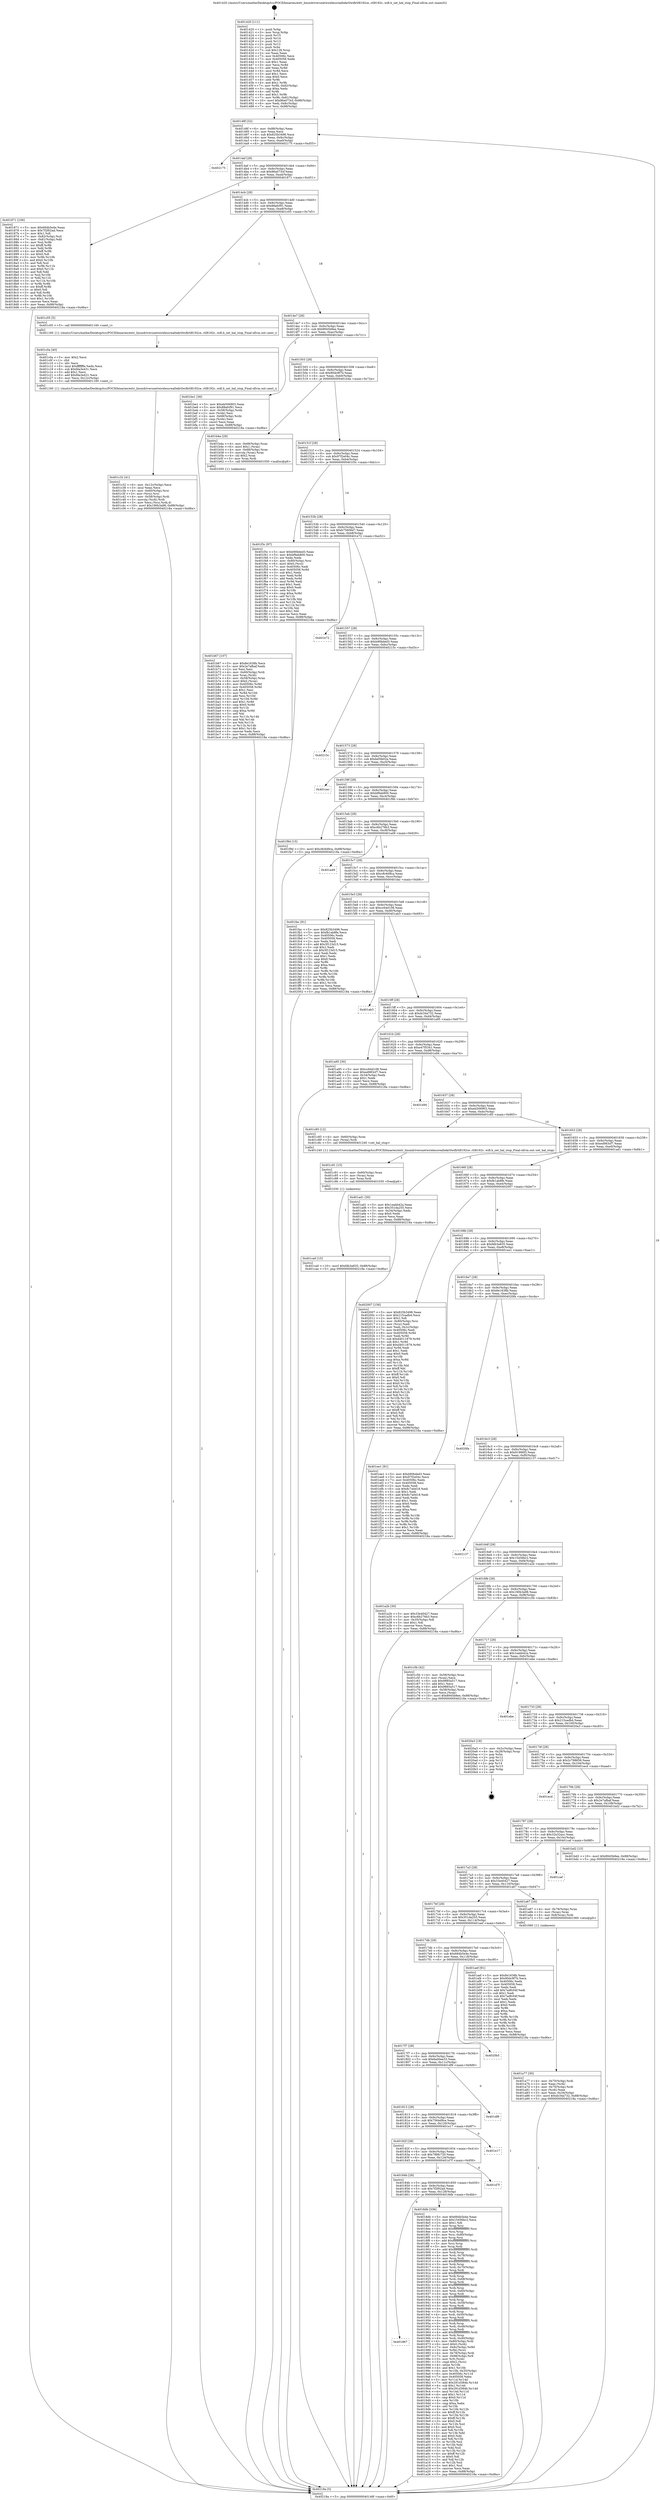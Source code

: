 digraph "0x401420" {
  label = "0x401420 (/mnt/c/Users/mathe/Desktop/tcc/POCII/binaries/extr_linuxdriversnetwirelessrealtekrtlwifirtl8192ce..rtl8192c..wifi.h_set_hal_stop_Final-ollvm.out::main(0))"
  labelloc = "t"
  node[shape=record]

  Entry [label="",width=0.3,height=0.3,shape=circle,fillcolor=black,style=filled]
  "0x40148f" [label="{
     0x40148f [32]\l
     | [instrs]\l
     &nbsp;&nbsp;0x40148f \<+6\>: mov -0x88(%rbp),%eax\l
     &nbsp;&nbsp;0x401495 \<+2\>: mov %eax,%ecx\l
     &nbsp;&nbsp;0x401497 \<+6\>: sub $0x825b3496,%ecx\l
     &nbsp;&nbsp;0x40149d \<+6\>: mov %eax,-0x9c(%rbp)\l
     &nbsp;&nbsp;0x4014a3 \<+6\>: mov %ecx,-0xa0(%rbp)\l
     &nbsp;&nbsp;0x4014a9 \<+6\>: je 0000000000402175 \<main+0xd55\>\l
  }"]
  "0x402175" [label="{
     0x402175\l
  }", style=dashed]
  "0x4014af" [label="{
     0x4014af [28]\l
     | [instrs]\l
     &nbsp;&nbsp;0x4014af \<+5\>: jmp 00000000004014b4 \<main+0x94\>\l
     &nbsp;&nbsp;0x4014b4 \<+6\>: mov -0x9c(%rbp),%eax\l
     &nbsp;&nbsp;0x4014ba \<+5\>: sub $0x86a073cf,%eax\l
     &nbsp;&nbsp;0x4014bf \<+6\>: mov %eax,-0xa4(%rbp)\l
     &nbsp;&nbsp;0x4014c5 \<+6\>: je 0000000000401871 \<main+0x451\>\l
  }"]
  Exit [label="",width=0.3,height=0.3,shape=circle,fillcolor=black,style=filled,peripheries=2]
  "0x401871" [label="{
     0x401871 [106]\l
     | [instrs]\l
     &nbsp;&nbsp;0x401871 \<+5\>: mov $0x684b5e4e,%eax\l
     &nbsp;&nbsp;0x401876 \<+5\>: mov $0x7f2f02ad,%ecx\l
     &nbsp;&nbsp;0x40187b \<+2\>: mov $0x1,%dl\l
     &nbsp;&nbsp;0x40187d \<+7\>: mov -0x82(%rbp),%sil\l
     &nbsp;&nbsp;0x401884 \<+7\>: mov -0x81(%rbp),%dil\l
     &nbsp;&nbsp;0x40188b \<+3\>: mov %sil,%r8b\l
     &nbsp;&nbsp;0x40188e \<+4\>: xor $0xff,%r8b\l
     &nbsp;&nbsp;0x401892 \<+3\>: mov %dil,%r9b\l
     &nbsp;&nbsp;0x401895 \<+4\>: xor $0xff,%r9b\l
     &nbsp;&nbsp;0x401899 \<+3\>: xor $0x0,%dl\l
     &nbsp;&nbsp;0x40189c \<+3\>: mov %r8b,%r10b\l
     &nbsp;&nbsp;0x40189f \<+4\>: and $0x0,%r10b\l
     &nbsp;&nbsp;0x4018a3 \<+3\>: and %dl,%sil\l
     &nbsp;&nbsp;0x4018a6 \<+3\>: mov %r9b,%r11b\l
     &nbsp;&nbsp;0x4018a9 \<+4\>: and $0x0,%r11b\l
     &nbsp;&nbsp;0x4018ad \<+3\>: and %dl,%dil\l
     &nbsp;&nbsp;0x4018b0 \<+3\>: or %sil,%r10b\l
     &nbsp;&nbsp;0x4018b3 \<+3\>: or %dil,%r11b\l
     &nbsp;&nbsp;0x4018b6 \<+3\>: xor %r11b,%r10b\l
     &nbsp;&nbsp;0x4018b9 \<+3\>: or %r9b,%r8b\l
     &nbsp;&nbsp;0x4018bc \<+4\>: xor $0xff,%r8b\l
     &nbsp;&nbsp;0x4018c0 \<+3\>: or $0x0,%dl\l
     &nbsp;&nbsp;0x4018c3 \<+3\>: and %dl,%r8b\l
     &nbsp;&nbsp;0x4018c6 \<+3\>: or %r8b,%r10b\l
     &nbsp;&nbsp;0x4018c9 \<+4\>: test $0x1,%r10b\l
     &nbsp;&nbsp;0x4018cd \<+3\>: cmovne %ecx,%eax\l
     &nbsp;&nbsp;0x4018d0 \<+6\>: mov %eax,-0x88(%rbp)\l
     &nbsp;&nbsp;0x4018d6 \<+5\>: jmp 000000000040218a \<main+0xd6a\>\l
  }"]
  "0x4014cb" [label="{
     0x4014cb [28]\l
     | [instrs]\l
     &nbsp;&nbsp;0x4014cb \<+5\>: jmp 00000000004014d0 \<main+0xb0\>\l
     &nbsp;&nbsp;0x4014d0 \<+6\>: mov -0x9c(%rbp),%eax\l
     &nbsp;&nbsp;0x4014d6 \<+5\>: sub $0x88afcf91,%eax\l
     &nbsp;&nbsp;0x4014db \<+6\>: mov %eax,-0xa8(%rbp)\l
     &nbsp;&nbsp;0x4014e1 \<+6\>: je 0000000000401c05 \<main+0x7e5\>\l
  }"]
  "0x40218a" [label="{
     0x40218a [5]\l
     | [instrs]\l
     &nbsp;&nbsp;0x40218a \<+5\>: jmp 000000000040148f \<main+0x6f\>\l
  }"]
  "0x401420" [label="{
     0x401420 [111]\l
     | [instrs]\l
     &nbsp;&nbsp;0x401420 \<+1\>: push %rbp\l
     &nbsp;&nbsp;0x401421 \<+3\>: mov %rsp,%rbp\l
     &nbsp;&nbsp;0x401424 \<+2\>: push %r15\l
     &nbsp;&nbsp;0x401426 \<+2\>: push %r14\l
     &nbsp;&nbsp;0x401428 \<+2\>: push %r13\l
     &nbsp;&nbsp;0x40142a \<+2\>: push %r12\l
     &nbsp;&nbsp;0x40142c \<+1\>: push %rbx\l
     &nbsp;&nbsp;0x40142d \<+7\>: sub $0x128,%rsp\l
     &nbsp;&nbsp;0x401434 \<+2\>: xor %eax,%eax\l
     &nbsp;&nbsp;0x401436 \<+7\>: mov 0x40506c,%ecx\l
     &nbsp;&nbsp;0x40143d \<+7\>: mov 0x405058,%edx\l
     &nbsp;&nbsp;0x401444 \<+3\>: sub $0x1,%eax\l
     &nbsp;&nbsp;0x401447 \<+3\>: mov %ecx,%r8d\l
     &nbsp;&nbsp;0x40144a \<+3\>: add %eax,%r8d\l
     &nbsp;&nbsp;0x40144d \<+4\>: imul %r8d,%ecx\l
     &nbsp;&nbsp;0x401451 \<+3\>: and $0x1,%ecx\l
     &nbsp;&nbsp;0x401454 \<+3\>: cmp $0x0,%ecx\l
     &nbsp;&nbsp;0x401457 \<+4\>: sete %r9b\l
     &nbsp;&nbsp;0x40145b \<+4\>: and $0x1,%r9b\l
     &nbsp;&nbsp;0x40145f \<+7\>: mov %r9b,-0x82(%rbp)\l
     &nbsp;&nbsp;0x401466 \<+3\>: cmp $0xa,%edx\l
     &nbsp;&nbsp;0x401469 \<+4\>: setl %r9b\l
     &nbsp;&nbsp;0x40146d \<+4\>: and $0x1,%r9b\l
     &nbsp;&nbsp;0x401471 \<+7\>: mov %r9b,-0x81(%rbp)\l
     &nbsp;&nbsp;0x401478 \<+10\>: movl $0x86a073cf,-0x88(%rbp)\l
     &nbsp;&nbsp;0x401482 \<+6\>: mov %edi,-0x8c(%rbp)\l
     &nbsp;&nbsp;0x401488 \<+7\>: mov %rsi,-0x98(%rbp)\l
  }"]
  "0x401ca0" [label="{
     0x401ca0 [15]\l
     | [instrs]\l
     &nbsp;&nbsp;0x401ca0 \<+10\>: movl $0xfdb3a835,-0x88(%rbp)\l
     &nbsp;&nbsp;0x401caa \<+5\>: jmp 000000000040218a \<main+0xd6a\>\l
  }"]
  "0x401c05" [label="{
     0x401c05 [5]\l
     | [instrs]\l
     &nbsp;&nbsp;0x401c05 \<+5\>: call 0000000000401160 \<next_i\>\l
     | [calls]\l
     &nbsp;&nbsp;0x401160 \{1\} (/mnt/c/Users/mathe/Desktop/tcc/POCII/binaries/extr_linuxdriversnetwirelessrealtekrtlwifirtl8192ce..rtl8192c..wifi.h_set_hal_stop_Final-ollvm.out::next_i)\l
  }"]
  "0x4014e7" [label="{
     0x4014e7 [28]\l
     | [instrs]\l
     &nbsp;&nbsp;0x4014e7 \<+5\>: jmp 00000000004014ec \<main+0xcc\>\l
     &nbsp;&nbsp;0x4014ec \<+6\>: mov -0x9c(%rbp),%eax\l
     &nbsp;&nbsp;0x4014f2 \<+5\>: sub $0x8945b8ee,%eax\l
     &nbsp;&nbsp;0x4014f7 \<+6\>: mov %eax,-0xac(%rbp)\l
     &nbsp;&nbsp;0x4014fd \<+6\>: je 0000000000401be1 \<main+0x7c1\>\l
  }"]
  "0x401c91" [label="{
     0x401c91 [15]\l
     | [instrs]\l
     &nbsp;&nbsp;0x401c91 \<+4\>: mov -0x60(%rbp),%rax\l
     &nbsp;&nbsp;0x401c95 \<+3\>: mov (%rax),%rax\l
     &nbsp;&nbsp;0x401c98 \<+3\>: mov %rax,%rdi\l
     &nbsp;&nbsp;0x401c9b \<+5\>: call 0000000000401030 \<free@plt\>\l
     | [calls]\l
     &nbsp;&nbsp;0x401030 \{1\} (unknown)\l
  }"]
  "0x401be1" [label="{
     0x401be1 [36]\l
     | [instrs]\l
     &nbsp;&nbsp;0x401be1 \<+5\>: mov $0xeb506903,%eax\l
     &nbsp;&nbsp;0x401be6 \<+5\>: mov $0x88afcf91,%ecx\l
     &nbsp;&nbsp;0x401beb \<+4\>: mov -0x58(%rbp),%rdx\l
     &nbsp;&nbsp;0x401bef \<+2\>: mov (%rdx),%esi\l
     &nbsp;&nbsp;0x401bf1 \<+4\>: mov -0x68(%rbp),%rdx\l
     &nbsp;&nbsp;0x401bf5 \<+2\>: cmp (%rdx),%esi\l
     &nbsp;&nbsp;0x401bf7 \<+3\>: cmovl %ecx,%eax\l
     &nbsp;&nbsp;0x401bfa \<+6\>: mov %eax,-0x88(%rbp)\l
     &nbsp;&nbsp;0x401c00 \<+5\>: jmp 000000000040218a \<main+0xd6a\>\l
  }"]
  "0x401503" [label="{
     0x401503 [28]\l
     | [instrs]\l
     &nbsp;&nbsp;0x401503 \<+5\>: jmp 0000000000401508 \<main+0xe8\>\l
     &nbsp;&nbsp;0x401508 \<+6\>: mov -0x9c(%rbp),%eax\l
     &nbsp;&nbsp;0x40150e \<+5\>: sub $0x90dc9f7b,%eax\l
     &nbsp;&nbsp;0x401513 \<+6\>: mov %eax,-0xb0(%rbp)\l
     &nbsp;&nbsp;0x401519 \<+6\>: je 0000000000401b4a \<main+0x72a\>\l
  }"]
  "0x401c32" [label="{
     0x401c32 [41]\l
     | [instrs]\l
     &nbsp;&nbsp;0x401c32 \<+6\>: mov -0x12c(%rbp),%ecx\l
     &nbsp;&nbsp;0x401c38 \<+3\>: imul %eax,%ecx\l
     &nbsp;&nbsp;0x401c3b \<+4\>: mov -0x60(%rbp),%rsi\l
     &nbsp;&nbsp;0x401c3f \<+3\>: mov (%rsi),%rsi\l
     &nbsp;&nbsp;0x401c42 \<+4\>: mov -0x58(%rbp),%rdi\l
     &nbsp;&nbsp;0x401c46 \<+3\>: movslq (%rdi),%rdi\l
     &nbsp;&nbsp;0x401c49 \<+3\>: mov %ecx,(%rsi,%rdi,4)\l
     &nbsp;&nbsp;0x401c4c \<+10\>: movl $0x190b3a98,-0x88(%rbp)\l
     &nbsp;&nbsp;0x401c56 \<+5\>: jmp 000000000040218a \<main+0xd6a\>\l
  }"]
  "0x401b4a" [label="{
     0x401b4a [29]\l
     | [instrs]\l
     &nbsp;&nbsp;0x401b4a \<+4\>: mov -0x68(%rbp),%rax\l
     &nbsp;&nbsp;0x401b4e \<+6\>: movl $0x1,(%rax)\l
     &nbsp;&nbsp;0x401b54 \<+4\>: mov -0x68(%rbp),%rax\l
     &nbsp;&nbsp;0x401b58 \<+3\>: movslq (%rax),%rax\l
     &nbsp;&nbsp;0x401b5b \<+4\>: shl $0x2,%rax\l
     &nbsp;&nbsp;0x401b5f \<+3\>: mov %rax,%rdi\l
     &nbsp;&nbsp;0x401b62 \<+5\>: call 0000000000401050 \<malloc@plt\>\l
     | [calls]\l
     &nbsp;&nbsp;0x401050 \{1\} (unknown)\l
  }"]
  "0x40151f" [label="{
     0x40151f [28]\l
     | [instrs]\l
     &nbsp;&nbsp;0x40151f \<+5\>: jmp 0000000000401524 \<main+0x104\>\l
     &nbsp;&nbsp;0x401524 \<+6\>: mov -0x9c(%rbp),%eax\l
     &nbsp;&nbsp;0x40152a \<+5\>: sub $0x97f2e04c,%eax\l
     &nbsp;&nbsp;0x40152f \<+6\>: mov %eax,-0xb4(%rbp)\l
     &nbsp;&nbsp;0x401535 \<+6\>: je 0000000000401f3c \<main+0xb1c\>\l
  }"]
  "0x401c0a" [label="{
     0x401c0a [40]\l
     | [instrs]\l
     &nbsp;&nbsp;0x401c0a \<+5\>: mov $0x2,%ecx\l
     &nbsp;&nbsp;0x401c0f \<+1\>: cltd\l
     &nbsp;&nbsp;0x401c10 \<+2\>: idiv %ecx\l
     &nbsp;&nbsp;0x401c12 \<+6\>: imul $0xfffffffe,%edx,%ecx\l
     &nbsp;&nbsp;0x401c18 \<+6\>: sub $0xfda3e431,%ecx\l
     &nbsp;&nbsp;0x401c1e \<+3\>: add $0x1,%ecx\l
     &nbsp;&nbsp;0x401c21 \<+6\>: add $0xfda3e431,%ecx\l
     &nbsp;&nbsp;0x401c27 \<+6\>: mov %ecx,-0x12c(%rbp)\l
     &nbsp;&nbsp;0x401c2d \<+5\>: call 0000000000401160 \<next_i\>\l
     | [calls]\l
     &nbsp;&nbsp;0x401160 \{1\} (/mnt/c/Users/mathe/Desktop/tcc/POCII/binaries/extr_linuxdriversnetwirelessrealtekrtlwifirtl8192ce..rtl8192c..wifi.h_set_hal_stop_Final-ollvm.out::next_i)\l
  }"]
  "0x401f3c" [label="{
     0x401f3c [97]\l
     | [instrs]\l
     &nbsp;&nbsp;0x401f3c \<+5\>: mov $0xb90bded3,%eax\l
     &nbsp;&nbsp;0x401f41 \<+5\>: mov $0xbf9ab800,%ecx\l
     &nbsp;&nbsp;0x401f46 \<+2\>: xor %edx,%edx\l
     &nbsp;&nbsp;0x401f48 \<+4\>: mov -0x80(%rbp),%rsi\l
     &nbsp;&nbsp;0x401f4c \<+6\>: movl $0x0,(%rsi)\l
     &nbsp;&nbsp;0x401f52 \<+7\>: mov 0x40506c,%edi\l
     &nbsp;&nbsp;0x401f59 \<+8\>: mov 0x405058,%r8d\l
     &nbsp;&nbsp;0x401f61 \<+3\>: sub $0x1,%edx\l
     &nbsp;&nbsp;0x401f64 \<+3\>: mov %edi,%r9d\l
     &nbsp;&nbsp;0x401f67 \<+3\>: add %edx,%r9d\l
     &nbsp;&nbsp;0x401f6a \<+4\>: imul %r9d,%edi\l
     &nbsp;&nbsp;0x401f6e \<+3\>: and $0x1,%edi\l
     &nbsp;&nbsp;0x401f71 \<+3\>: cmp $0x0,%edi\l
     &nbsp;&nbsp;0x401f74 \<+4\>: sete %r10b\l
     &nbsp;&nbsp;0x401f78 \<+4\>: cmp $0xa,%r8d\l
     &nbsp;&nbsp;0x401f7c \<+4\>: setl %r11b\l
     &nbsp;&nbsp;0x401f80 \<+3\>: mov %r10b,%bl\l
     &nbsp;&nbsp;0x401f83 \<+3\>: and %r11b,%bl\l
     &nbsp;&nbsp;0x401f86 \<+3\>: xor %r11b,%r10b\l
     &nbsp;&nbsp;0x401f89 \<+3\>: or %r10b,%bl\l
     &nbsp;&nbsp;0x401f8c \<+3\>: test $0x1,%bl\l
     &nbsp;&nbsp;0x401f8f \<+3\>: cmovne %ecx,%eax\l
     &nbsp;&nbsp;0x401f92 \<+6\>: mov %eax,-0x88(%rbp)\l
     &nbsp;&nbsp;0x401f98 \<+5\>: jmp 000000000040218a \<main+0xd6a\>\l
  }"]
  "0x40153b" [label="{
     0x40153b [28]\l
     | [instrs]\l
     &nbsp;&nbsp;0x40153b \<+5\>: jmp 0000000000401540 \<main+0x120\>\l
     &nbsp;&nbsp;0x401540 \<+6\>: mov -0x9c(%rbp),%eax\l
     &nbsp;&nbsp;0x401546 \<+5\>: sub $0xb75606d7,%eax\l
     &nbsp;&nbsp;0x40154b \<+6\>: mov %eax,-0xb8(%rbp)\l
     &nbsp;&nbsp;0x401551 \<+6\>: je 0000000000401e72 \<main+0xa52\>\l
  }"]
  "0x401b67" [label="{
     0x401b67 [107]\l
     | [instrs]\l
     &nbsp;&nbsp;0x401b67 \<+5\>: mov $0x8e1638b,%ecx\l
     &nbsp;&nbsp;0x401b6c \<+5\>: mov $0x2e7afbaf,%edx\l
     &nbsp;&nbsp;0x401b71 \<+2\>: xor %esi,%esi\l
     &nbsp;&nbsp;0x401b73 \<+4\>: mov -0x60(%rbp),%rdi\l
     &nbsp;&nbsp;0x401b77 \<+3\>: mov %rax,(%rdi)\l
     &nbsp;&nbsp;0x401b7a \<+4\>: mov -0x58(%rbp),%rax\l
     &nbsp;&nbsp;0x401b7e \<+6\>: movl $0x0,(%rax)\l
     &nbsp;&nbsp;0x401b84 \<+8\>: mov 0x40506c,%r8d\l
     &nbsp;&nbsp;0x401b8c \<+8\>: mov 0x405058,%r9d\l
     &nbsp;&nbsp;0x401b94 \<+3\>: sub $0x1,%esi\l
     &nbsp;&nbsp;0x401b97 \<+3\>: mov %r8d,%r10d\l
     &nbsp;&nbsp;0x401b9a \<+3\>: add %esi,%r10d\l
     &nbsp;&nbsp;0x401b9d \<+4\>: imul %r10d,%r8d\l
     &nbsp;&nbsp;0x401ba1 \<+4\>: and $0x1,%r8d\l
     &nbsp;&nbsp;0x401ba5 \<+4\>: cmp $0x0,%r8d\l
     &nbsp;&nbsp;0x401ba9 \<+4\>: sete %r11b\l
     &nbsp;&nbsp;0x401bad \<+4\>: cmp $0xa,%r9d\l
     &nbsp;&nbsp;0x401bb1 \<+3\>: setl %bl\l
     &nbsp;&nbsp;0x401bb4 \<+3\>: mov %r11b,%r14b\l
     &nbsp;&nbsp;0x401bb7 \<+3\>: and %bl,%r14b\l
     &nbsp;&nbsp;0x401bba \<+3\>: xor %bl,%r11b\l
     &nbsp;&nbsp;0x401bbd \<+3\>: or %r11b,%r14b\l
     &nbsp;&nbsp;0x401bc0 \<+4\>: test $0x1,%r14b\l
     &nbsp;&nbsp;0x401bc4 \<+3\>: cmovne %edx,%ecx\l
     &nbsp;&nbsp;0x401bc7 \<+6\>: mov %ecx,-0x88(%rbp)\l
     &nbsp;&nbsp;0x401bcd \<+5\>: jmp 000000000040218a \<main+0xd6a\>\l
  }"]
  "0x401e72" [label="{
     0x401e72\l
  }", style=dashed]
  "0x401557" [label="{
     0x401557 [28]\l
     | [instrs]\l
     &nbsp;&nbsp;0x401557 \<+5\>: jmp 000000000040155c \<main+0x13c\>\l
     &nbsp;&nbsp;0x40155c \<+6\>: mov -0x9c(%rbp),%eax\l
     &nbsp;&nbsp;0x401562 \<+5\>: sub $0xb90bded3,%eax\l
     &nbsp;&nbsp;0x401567 \<+6\>: mov %eax,-0xbc(%rbp)\l
     &nbsp;&nbsp;0x40156d \<+6\>: je 000000000040215c \<main+0xd3c\>\l
  }"]
  "0x401a77" [label="{
     0x401a77 [30]\l
     | [instrs]\l
     &nbsp;&nbsp;0x401a77 \<+4\>: mov -0x70(%rbp),%rdi\l
     &nbsp;&nbsp;0x401a7b \<+2\>: mov %eax,(%rdi)\l
     &nbsp;&nbsp;0x401a7d \<+4\>: mov -0x70(%rbp),%rdi\l
     &nbsp;&nbsp;0x401a81 \<+2\>: mov (%rdi),%eax\l
     &nbsp;&nbsp;0x401a83 \<+3\>: mov %eax,-0x34(%rbp)\l
     &nbsp;&nbsp;0x401a86 \<+10\>: movl $0xdc34a732,-0x88(%rbp)\l
     &nbsp;&nbsp;0x401a90 \<+5\>: jmp 000000000040218a \<main+0xd6a\>\l
  }"]
  "0x40215c" [label="{
     0x40215c\l
  }", style=dashed]
  "0x401573" [label="{
     0x401573 [28]\l
     | [instrs]\l
     &nbsp;&nbsp;0x401573 \<+5\>: jmp 0000000000401578 \<main+0x158\>\l
     &nbsp;&nbsp;0x401578 \<+6\>: mov -0x9c(%rbp),%eax\l
     &nbsp;&nbsp;0x40157e \<+5\>: sub $0xbd5fe02a,%eax\l
     &nbsp;&nbsp;0x401583 \<+6\>: mov %eax,-0xc0(%rbp)\l
     &nbsp;&nbsp;0x401589 \<+6\>: je 0000000000401cec \<main+0x8cc\>\l
  }"]
  "0x401867" [label="{
     0x401867\l
  }", style=dashed]
  "0x401cec" [label="{
     0x401cec\l
  }", style=dashed]
  "0x40158f" [label="{
     0x40158f [28]\l
     | [instrs]\l
     &nbsp;&nbsp;0x40158f \<+5\>: jmp 0000000000401594 \<main+0x174\>\l
     &nbsp;&nbsp;0x401594 \<+6\>: mov -0x9c(%rbp),%eax\l
     &nbsp;&nbsp;0x40159a \<+5\>: sub $0xbf9ab800,%eax\l
     &nbsp;&nbsp;0x40159f \<+6\>: mov %eax,-0xc4(%rbp)\l
     &nbsp;&nbsp;0x4015a5 \<+6\>: je 0000000000401f9d \<main+0xb7d\>\l
  }"]
  "0x4018db" [label="{
     0x4018db [336]\l
     | [instrs]\l
     &nbsp;&nbsp;0x4018db \<+5\>: mov $0x684b5e4e,%eax\l
     &nbsp;&nbsp;0x4018e0 \<+5\>: mov $0x15456bc2,%ecx\l
     &nbsp;&nbsp;0x4018e5 \<+2\>: mov $0x1,%dl\l
     &nbsp;&nbsp;0x4018e7 \<+3\>: mov %rsp,%rsi\l
     &nbsp;&nbsp;0x4018ea \<+4\>: add $0xfffffffffffffff0,%rsi\l
     &nbsp;&nbsp;0x4018ee \<+3\>: mov %rsi,%rsp\l
     &nbsp;&nbsp;0x4018f1 \<+4\>: mov %rsi,-0x80(%rbp)\l
     &nbsp;&nbsp;0x4018f5 \<+3\>: mov %rsp,%rsi\l
     &nbsp;&nbsp;0x4018f8 \<+4\>: add $0xfffffffffffffff0,%rsi\l
     &nbsp;&nbsp;0x4018fc \<+3\>: mov %rsi,%rsp\l
     &nbsp;&nbsp;0x4018ff \<+3\>: mov %rsp,%rdi\l
     &nbsp;&nbsp;0x401902 \<+4\>: add $0xfffffffffffffff0,%rdi\l
     &nbsp;&nbsp;0x401906 \<+3\>: mov %rdi,%rsp\l
     &nbsp;&nbsp;0x401909 \<+4\>: mov %rdi,-0x78(%rbp)\l
     &nbsp;&nbsp;0x40190d \<+3\>: mov %rsp,%rdi\l
     &nbsp;&nbsp;0x401910 \<+4\>: add $0xfffffffffffffff0,%rdi\l
     &nbsp;&nbsp;0x401914 \<+3\>: mov %rdi,%rsp\l
     &nbsp;&nbsp;0x401917 \<+4\>: mov %rdi,-0x70(%rbp)\l
     &nbsp;&nbsp;0x40191b \<+3\>: mov %rsp,%rdi\l
     &nbsp;&nbsp;0x40191e \<+4\>: add $0xfffffffffffffff0,%rdi\l
     &nbsp;&nbsp;0x401922 \<+3\>: mov %rdi,%rsp\l
     &nbsp;&nbsp;0x401925 \<+4\>: mov %rdi,-0x68(%rbp)\l
     &nbsp;&nbsp;0x401929 \<+3\>: mov %rsp,%rdi\l
     &nbsp;&nbsp;0x40192c \<+4\>: add $0xfffffffffffffff0,%rdi\l
     &nbsp;&nbsp;0x401930 \<+3\>: mov %rdi,%rsp\l
     &nbsp;&nbsp;0x401933 \<+4\>: mov %rdi,-0x60(%rbp)\l
     &nbsp;&nbsp;0x401937 \<+3\>: mov %rsp,%rdi\l
     &nbsp;&nbsp;0x40193a \<+4\>: add $0xfffffffffffffff0,%rdi\l
     &nbsp;&nbsp;0x40193e \<+3\>: mov %rdi,%rsp\l
     &nbsp;&nbsp;0x401941 \<+4\>: mov %rdi,-0x58(%rbp)\l
     &nbsp;&nbsp;0x401945 \<+3\>: mov %rsp,%rdi\l
     &nbsp;&nbsp;0x401948 \<+4\>: add $0xfffffffffffffff0,%rdi\l
     &nbsp;&nbsp;0x40194c \<+3\>: mov %rdi,%rsp\l
     &nbsp;&nbsp;0x40194f \<+4\>: mov %rdi,-0x50(%rbp)\l
     &nbsp;&nbsp;0x401953 \<+3\>: mov %rsp,%rdi\l
     &nbsp;&nbsp;0x401956 \<+4\>: add $0xfffffffffffffff0,%rdi\l
     &nbsp;&nbsp;0x40195a \<+3\>: mov %rdi,%rsp\l
     &nbsp;&nbsp;0x40195d \<+4\>: mov %rdi,-0x48(%rbp)\l
     &nbsp;&nbsp;0x401961 \<+3\>: mov %rsp,%rdi\l
     &nbsp;&nbsp;0x401964 \<+4\>: add $0xfffffffffffffff0,%rdi\l
     &nbsp;&nbsp;0x401968 \<+3\>: mov %rdi,%rsp\l
     &nbsp;&nbsp;0x40196b \<+4\>: mov %rdi,-0x40(%rbp)\l
     &nbsp;&nbsp;0x40196f \<+4\>: mov -0x80(%rbp),%rdi\l
     &nbsp;&nbsp;0x401973 \<+6\>: movl $0x0,(%rdi)\l
     &nbsp;&nbsp;0x401979 \<+7\>: mov -0x8c(%rbp),%r8d\l
     &nbsp;&nbsp;0x401980 \<+3\>: mov %r8d,(%rsi)\l
     &nbsp;&nbsp;0x401983 \<+4\>: mov -0x78(%rbp),%rdi\l
     &nbsp;&nbsp;0x401987 \<+7\>: mov -0x98(%rbp),%r9\l
     &nbsp;&nbsp;0x40198e \<+3\>: mov %r9,(%rdi)\l
     &nbsp;&nbsp;0x401991 \<+3\>: cmpl $0x2,(%rsi)\l
     &nbsp;&nbsp;0x401994 \<+4\>: setne %r10b\l
     &nbsp;&nbsp;0x401998 \<+4\>: and $0x1,%r10b\l
     &nbsp;&nbsp;0x40199c \<+4\>: mov %r10b,-0x35(%rbp)\l
     &nbsp;&nbsp;0x4019a0 \<+8\>: mov 0x40506c,%r11d\l
     &nbsp;&nbsp;0x4019a8 \<+7\>: mov 0x405058,%ebx\l
     &nbsp;&nbsp;0x4019af \<+3\>: mov %r11d,%r14d\l
     &nbsp;&nbsp;0x4019b2 \<+7\>: add $0x291d384b,%r14d\l
     &nbsp;&nbsp;0x4019b9 \<+4\>: sub $0x1,%r14d\l
     &nbsp;&nbsp;0x4019bd \<+7\>: sub $0x291d384b,%r14d\l
     &nbsp;&nbsp;0x4019c4 \<+4\>: imul %r14d,%r11d\l
     &nbsp;&nbsp;0x4019c8 \<+4\>: and $0x1,%r11d\l
     &nbsp;&nbsp;0x4019cc \<+4\>: cmp $0x0,%r11d\l
     &nbsp;&nbsp;0x4019d0 \<+4\>: sete %r10b\l
     &nbsp;&nbsp;0x4019d4 \<+3\>: cmp $0xa,%ebx\l
     &nbsp;&nbsp;0x4019d7 \<+4\>: setl %r15b\l
     &nbsp;&nbsp;0x4019db \<+3\>: mov %r10b,%r12b\l
     &nbsp;&nbsp;0x4019de \<+4\>: xor $0xff,%r12b\l
     &nbsp;&nbsp;0x4019e2 \<+3\>: mov %r15b,%r13b\l
     &nbsp;&nbsp;0x4019e5 \<+4\>: xor $0xff,%r13b\l
     &nbsp;&nbsp;0x4019e9 \<+3\>: xor $0x0,%dl\l
     &nbsp;&nbsp;0x4019ec \<+3\>: mov %r12b,%sil\l
     &nbsp;&nbsp;0x4019ef \<+4\>: and $0x0,%sil\l
     &nbsp;&nbsp;0x4019f3 \<+3\>: and %dl,%r10b\l
     &nbsp;&nbsp;0x4019f6 \<+3\>: mov %r13b,%dil\l
     &nbsp;&nbsp;0x4019f9 \<+4\>: and $0x0,%dil\l
     &nbsp;&nbsp;0x4019fd \<+3\>: and %dl,%r15b\l
     &nbsp;&nbsp;0x401a00 \<+3\>: or %r10b,%sil\l
     &nbsp;&nbsp;0x401a03 \<+3\>: or %r15b,%dil\l
     &nbsp;&nbsp;0x401a06 \<+3\>: xor %dil,%sil\l
     &nbsp;&nbsp;0x401a09 \<+3\>: or %r13b,%r12b\l
     &nbsp;&nbsp;0x401a0c \<+4\>: xor $0xff,%r12b\l
     &nbsp;&nbsp;0x401a10 \<+3\>: or $0x0,%dl\l
     &nbsp;&nbsp;0x401a13 \<+3\>: and %dl,%r12b\l
     &nbsp;&nbsp;0x401a16 \<+3\>: or %r12b,%sil\l
     &nbsp;&nbsp;0x401a19 \<+4\>: test $0x1,%sil\l
     &nbsp;&nbsp;0x401a1d \<+3\>: cmovne %ecx,%eax\l
     &nbsp;&nbsp;0x401a20 \<+6\>: mov %eax,-0x88(%rbp)\l
     &nbsp;&nbsp;0x401a26 \<+5\>: jmp 000000000040218a \<main+0xd6a\>\l
  }"]
  "0x401f9d" [label="{
     0x401f9d [15]\l
     | [instrs]\l
     &nbsp;&nbsp;0x401f9d \<+10\>: movl $0xc8c6d9ca,-0x88(%rbp)\l
     &nbsp;&nbsp;0x401fa7 \<+5\>: jmp 000000000040218a \<main+0xd6a\>\l
  }"]
  "0x4015ab" [label="{
     0x4015ab [28]\l
     | [instrs]\l
     &nbsp;&nbsp;0x4015ab \<+5\>: jmp 00000000004015b0 \<main+0x190\>\l
     &nbsp;&nbsp;0x4015b0 \<+6\>: mov -0x9c(%rbp),%eax\l
     &nbsp;&nbsp;0x4015b6 \<+5\>: sub $0xc6b276b3,%eax\l
     &nbsp;&nbsp;0x4015bb \<+6\>: mov %eax,-0xc8(%rbp)\l
     &nbsp;&nbsp;0x4015c1 \<+6\>: je 0000000000401a49 \<main+0x629\>\l
  }"]
  "0x40184b" [label="{
     0x40184b [28]\l
     | [instrs]\l
     &nbsp;&nbsp;0x40184b \<+5\>: jmp 0000000000401850 \<main+0x430\>\l
     &nbsp;&nbsp;0x401850 \<+6\>: mov -0x9c(%rbp),%eax\l
     &nbsp;&nbsp;0x401856 \<+5\>: sub $0x7f2f02ad,%eax\l
     &nbsp;&nbsp;0x40185b \<+6\>: mov %eax,-0x128(%rbp)\l
     &nbsp;&nbsp;0x401861 \<+6\>: je 00000000004018db \<main+0x4bb\>\l
  }"]
  "0x401a49" [label="{
     0x401a49\l
  }", style=dashed]
  "0x4015c7" [label="{
     0x4015c7 [28]\l
     | [instrs]\l
     &nbsp;&nbsp;0x4015c7 \<+5\>: jmp 00000000004015cc \<main+0x1ac\>\l
     &nbsp;&nbsp;0x4015cc \<+6\>: mov -0x9c(%rbp),%eax\l
     &nbsp;&nbsp;0x4015d2 \<+5\>: sub $0xc8c6d9ca,%eax\l
     &nbsp;&nbsp;0x4015d7 \<+6\>: mov %eax,-0xcc(%rbp)\l
     &nbsp;&nbsp;0x4015dd \<+6\>: je 0000000000401fac \<main+0xb8c\>\l
  }"]
  "0x401d7f" [label="{
     0x401d7f\l
  }", style=dashed]
  "0x401fac" [label="{
     0x401fac [91]\l
     | [instrs]\l
     &nbsp;&nbsp;0x401fac \<+5\>: mov $0x825b3496,%eax\l
     &nbsp;&nbsp;0x401fb1 \<+5\>: mov $0xfb1ab8fe,%ecx\l
     &nbsp;&nbsp;0x401fb6 \<+7\>: mov 0x40506c,%edx\l
     &nbsp;&nbsp;0x401fbd \<+7\>: mov 0x405058,%esi\l
     &nbsp;&nbsp;0x401fc4 \<+2\>: mov %edx,%edi\l
     &nbsp;&nbsp;0x401fc6 \<+6\>: add $0x3f123d15,%edi\l
     &nbsp;&nbsp;0x401fcc \<+3\>: sub $0x1,%edi\l
     &nbsp;&nbsp;0x401fcf \<+6\>: sub $0x3f123d15,%edi\l
     &nbsp;&nbsp;0x401fd5 \<+3\>: imul %edi,%edx\l
     &nbsp;&nbsp;0x401fd8 \<+3\>: and $0x1,%edx\l
     &nbsp;&nbsp;0x401fdb \<+3\>: cmp $0x0,%edx\l
     &nbsp;&nbsp;0x401fde \<+4\>: sete %r8b\l
     &nbsp;&nbsp;0x401fe2 \<+3\>: cmp $0xa,%esi\l
     &nbsp;&nbsp;0x401fe5 \<+4\>: setl %r9b\l
     &nbsp;&nbsp;0x401fe9 \<+3\>: mov %r8b,%r10b\l
     &nbsp;&nbsp;0x401fec \<+3\>: and %r9b,%r10b\l
     &nbsp;&nbsp;0x401fef \<+3\>: xor %r9b,%r8b\l
     &nbsp;&nbsp;0x401ff2 \<+3\>: or %r8b,%r10b\l
     &nbsp;&nbsp;0x401ff5 \<+4\>: test $0x1,%r10b\l
     &nbsp;&nbsp;0x401ff9 \<+3\>: cmovne %ecx,%eax\l
     &nbsp;&nbsp;0x401ffc \<+6\>: mov %eax,-0x88(%rbp)\l
     &nbsp;&nbsp;0x402002 \<+5\>: jmp 000000000040218a \<main+0xd6a\>\l
  }"]
  "0x4015e3" [label="{
     0x4015e3 [28]\l
     | [instrs]\l
     &nbsp;&nbsp;0x4015e3 \<+5\>: jmp 00000000004015e8 \<main+0x1c8\>\l
     &nbsp;&nbsp;0x4015e8 \<+6\>: mov -0x9c(%rbp),%eax\l
     &nbsp;&nbsp;0x4015ee \<+5\>: sub $0xcc64d108,%eax\l
     &nbsp;&nbsp;0x4015f3 \<+6\>: mov %eax,-0xd0(%rbp)\l
     &nbsp;&nbsp;0x4015f9 \<+6\>: je 0000000000401ab3 \<main+0x693\>\l
  }"]
  "0x40182f" [label="{
     0x40182f [28]\l
     | [instrs]\l
     &nbsp;&nbsp;0x40182f \<+5\>: jmp 0000000000401834 \<main+0x414\>\l
     &nbsp;&nbsp;0x401834 \<+6\>: mov -0x9c(%rbp),%eax\l
     &nbsp;&nbsp;0x40183a \<+5\>: sub $0x788fc720,%eax\l
     &nbsp;&nbsp;0x40183f \<+6\>: mov %eax,-0x124(%rbp)\l
     &nbsp;&nbsp;0x401845 \<+6\>: je 0000000000401d7f \<main+0x95f\>\l
  }"]
  "0x401ab3" [label="{
     0x401ab3\l
  }", style=dashed]
  "0x4015ff" [label="{
     0x4015ff [28]\l
     | [instrs]\l
     &nbsp;&nbsp;0x4015ff \<+5\>: jmp 0000000000401604 \<main+0x1e4\>\l
     &nbsp;&nbsp;0x401604 \<+6\>: mov -0x9c(%rbp),%eax\l
     &nbsp;&nbsp;0x40160a \<+5\>: sub $0xdc34a732,%eax\l
     &nbsp;&nbsp;0x40160f \<+6\>: mov %eax,-0xd4(%rbp)\l
     &nbsp;&nbsp;0x401615 \<+6\>: je 0000000000401a95 \<main+0x675\>\l
  }"]
  "0x401e17" [label="{
     0x401e17\l
  }", style=dashed]
  "0x401a95" [label="{
     0x401a95 [30]\l
     | [instrs]\l
     &nbsp;&nbsp;0x401a95 \<+5\>: mov $0xcc64d108,%eax\l
     &nbsp;&nbsp;0x401a9a \<+5\>: mov $0xed983cf7,%ecx\l
     &nbsp;&nbsp;0x401a9f \<+3\>: mov -0x34(%rbp),%edx\l
     &nbsp;&nbsp;0x401aa2 \<+3\>: cmp $0x1,%edx\l
     &nbsp;&nbsp;0x401aa5 \<+3\>: cmovl %ecx,%eax\l
     &nbsp;&nbsp;0x401aa8 \<+6\>: mov %eax,-0x88(%rbp)\l
     &nbsp;&nbsp;0x401aae \<+5\>: jmp 000000000040218a \<main+0xd6a\>\l
  }"]
  "0x40161b" [label="{
     0x40161b [28]\l
     | [instrs]\l
     &nbsp;&nbsp;0x40161b \<+5\>: jmp 0000000000401620 \<main+0x200\>\l
     &nbsp;&nbsp;0x401620 \<+6\>: mov -0x9c(%rbp),%eax\l
     &nbsp;&nbsp;0x401626 \<+5\>: sub $0xe47f5341,%eax\l
     &nbsp;&nbsp;0x40162b \<+6\>: mov %eax,-0xd8(%rbp)\l
     &nbsp;&nbsp;0x401631 \<+6\>: je 0000000000401e94 \<main+0xa74\>\l
  }"]
  "0x401813" [label="{
     0x401813 [28]\l
     | [instrs]\l
     &nbsp;&nbsp;0x401813 \<+5\>: jmp 0000000000401818 \<main+0x3f8\>\l
     &nbsp;&nbsp;0x401818 \<+6\>: mov -0x9c(%rbp),%eax\l
     &nbsp;&nbsp;0x40181e \<+5\>: sub $0x7564d9ce,%eax\l
     &nbsp;&nbsp;0x401823 \<+6\>: mov %eax,-0x120(%rbp)\l
     &nbsp;&nbsp;0x401829 \<+6\>: je 0000000000401e17 \<main+0x9f7\>\l
  }"]
  "0x401e94" [label="{
     0x401e94\l
  }", style=dashed]
  "0x401637" [label="{
     0x401637 [28]\l
     | [instrs]\l
     &nbsp;&nbsp;0x401637 \<+5\>: jmp 000000000040163c \<main+0x21c\>\l
     &nbsp;&nbsp;0x40163c \<+6\>: mov -0x9c(%rbp),%eax\l
     &nbsp;&nbsp;0x401642 \<+5\>: sub $0xeb506903,%eax\l
     &nbsp;&nbsp;0x401647 \<+6\>: mov %eax,-0xdc(%rbp)\l
     &nbsp;&nbsp;0x40164d \<+6\>: je 0000000000401c85 \<main+0x865\>\l
  }"]
  "0x401df9" [label="{
     0x401df9\l
  }", style=dashed]
  "0x401c85" [label="{
     0x401c85 [12]\l
     | [instrs]\l
     &nbsp;&nbsp;0x401c85 \<+4\>: mov -0x60(%rbp),%rax\l
     &nbsp;&nbsp;0x401c89 \<+3\>: mov (%rax),%rdi\l
     &nbsp;&nbsp;0x401c8c \<+5\>: call 0000000000401240 \<set_hal_stop\>\l
     | [calls]\l
     &nbsp;&nbsp;0x401240 \{1\} (/mnt/c/Users/mathe/Desktop/tcc/POCII/binaries/extr_linuxdriversnetwirelessrealtekrtlwifirtl8192ce..rtl8192c..wifi.h_set_hal_stop_Final-ollvm.out::set_hal_stop)\l
  }"]
  "0x401653" [label="{
     0x401653 [28]\l
     | [instrs]\l
     &nbsp;&nbsp;0x401653 \<+5\>: jmp 0000000000401658 \<main+0x238\>\l
     &nbsp;&nbsp;0x401658 \<+6\>: mov -0x9c(%rbp),%eax\l
     &nbsp;&nbsp;0x40165e \<+5\>: sub $0xed983cf7,%eax\l
     &nbsp;&nbsp;0x401663 \<+6\>: mov %eax,-0xe0(%rbp)\l
     &nbsp;&nbsp;0x401669 \<+6\>: je 0000000000401ad1 \<main+0x6b1\>\l
  }"]
  "0x4017f7" [label="{
     0x4017f7 [28]\l
     | [instrs]\l
     &nbsp;&nbsp;0x4017f7 \<+5\>: jmp 00000000004017fc \<main+0x3dc\>\l
     &nbsp;&nbsp;0x4017fc \<+6\>: mov -0x9c(%rbp),%eax\l
     &nbsp;&nbsp;0x401802 \<+5\>: sub $0x6a00ee33,%eax\l
     &nbsp;&nbsp;0x401807 \<+6\>: mov %eax,-0x11c(%rbp)\l
     &nbsp;&nbsp;0x40180d \<+6\>: je 0000000000401df9 \<main+0x9d9\>\l
  }"]
  "0x401ad1" [label="{
     0x401ad1 [30]\l
     | [instrs]\l
     &nbsp;&nbsp;0x401ad1 \<+5\>: mov $0x1eabb42a,%eax\l
     &nbsp;&nbsp;0x401ad6 \<+5\>: mov $0x351da255,%ecx\l
     &nbsp;&nbsp;0x401adb \<+3\>: mov -0x34(%rbp),%edx\l
     &nbsp;&nbsp;0x401ade \<+3\>: cmp $0x0,%edx\l
     &nbsp;&nbsp;0x401ae1 \<+3\>: cmove %ecx,%eax\l
     &nbsp;&nbsp;0x401ae4 \<+6\>: mov %eax,-0x88(%rbp)\l
     &nbsp;&nbsp;0x401aea \<+5\>: jmp 000000000040218a \<main+0xd6a\>\l
  }"]
  "0x40166f" [label="{
     0x40166f [28]\l
     | [instrs]\l
     &nbsp;&nbsp;0x40166f \<+5\>: jmp 0000000000401674 \<main+0x254\>\l
     &nbsp;&nbsp;0x401674 \<+6\>: mov -0x9c(%rbp),%eax\l
     &nbsp;&nbsp;0x40167a \<+5\>: sub $0xfb1ab8fe,%eax\l
     &nbsp;&nbsp;0x40167f \<+6\>: mov %eax,-0xe4(%rbp)\l
     &nbsp;&nbsp;0x401685 \<+6\>: je 0000000000402007 \<main+0xbe7\>\l
  }"]
  "0x4020b5" [label="{
     0x4020b5\l
  }", style=dashed]
  "0x402007" [label="{
     0x402007 [156]\l
     | [instrs]\l
     &nbsp;&nbsp;0x402007 \<+5\>: mov $0x825b3496,%eax\l
     &nbsp;&nbsp;0x40200c \<+5\>: mov $0x215cadb4,%ecx\l
     &nbsp;&nbsp;0x402011 \<+2\>: mov $0x1,%dl\l
     &nbsp;&nbsp;0x402013 \<+4\>: mov -0x80(%rbp),%rsi\l
     &nbsp;&nbsp;0x402017 \<+2\>: mov (%rsi),%edi\l
     &nbsp;&nbsp;0x402019 \<+3\>: mov %edi,-0x2c(%rbp)\l
     &nbsp;&nbsp;0x40201c \<+7\>: mov 0x40506c,%edi\l
     &nbsp;&nbsp;0x402023 \<+8\>: mov 0x405058,%r8d\l
     &nbsp;&nbsp;0x40202b \<+3\>: mov %edi,%r9d\l
     &nbsp;&nbsp;0x40202e \<+7\>: sub $0xd4011879,%r9d\l
     &nbsp;&nbsp;0x402035 \<+4\>: sub $0x1,%r9d\l
     &nbsp;&nbsp;0x402039 \<+7\>: add $0xd4011879,%r9d\l
     &nbsp;&nbsp;0x402040 \<+4\>: imul %r9d,%edi\l
     &nbsp;&nbsp;0x402044 \<+3\>: and $0x1,%edi\l
     &nbsp;&nbsp;0x402047 \<+3\>: cmp $0x0,%edi\l
     &nbsp;&nbsp;0x40204a \<+4\>: sete %r10b\l
     &nbsp;&nbsp;0x40204e \<+4\>: cmp $0xa,%r8d\l
     &nbsp;&nbsp;0x402052 \<+4\>: setl %r11b\l
     &nbsp;&nbsp;0x402056 \<+3\>: mov %r10b,%bl\l
     &nbsp;&nbsp;0x402059 \<+3\>: xor $0xff,%bl\l
     &nbsp;&nbsp;0x40205c \<+3\>: mov %r11b,%r14b\l
     &nbsp;&nbsp;0x40205f \<+4\>: xor $0xff,%r14b\l
     &nbsp;&nbsp;0x402063 \<+3\>: xor $0x0,%dl\l
     &nbsp;&nbsp;0x402066 \<+3\>: mov %bl,%r15b\l
     &nbsp;&nbsp;0x402069 \<+4\>: and $0x0,%r15b\l
     &nbsp;&nbsp;0x40206d \<+3\>: and %dl,%r10b\l
     &nbsp;&nbsp;0x402070 \<+3\>: mov %r14b,%r12b\l
     &nbsp;&nbsp;0x402073 \<+4\>: and $0x0,%r12b\l
     &nbsp;&nbsp;0x402077 \<+3\>: and %dl,%r11b\l
     &nbsp;&nbsp;0x40207a \<+3\>: or %r10b,%r15b\l
     &nbsp;&nbsp;0x40207d \<+3\>: or %r11b,%r12b\l
     &nbsp;&nbsp;0x402080 \<+3\>: xor %r12b,%r15b\l
     &nbsp;&nbsp;0x402083 \<+3\>: or %r14b,%bl\l
     &nbsp;&nbsp;0x402086 \<+3\>: xor $0xff,%bl\l
     &nbsp;&nbsp;0x402089 \<+3\>: or $0x0,%dl\l
     &nbsp;&nbsp;0x40208c \<+2\>: and %dl,%bl\l
     &nbsp;&nbsp;0x40208e \<+3\>: or %bl,%r15b\l
     &nbsp;&nbsp;0x402091 \<+4\>: test $0x1,%r15b\l
     &nbsp;&nbsp;0x402095 \<+3\>: cmovne %ecx,%eax\l
     &nbsp;&nbsp;0x402098 \<+6\>: mov %eax,-0x88(%rbp)\l
     &nbsp;&nbsp;0x40209e \<+5\>: jmp 000000000040218a \<main+0xd6a\>\l
  }"]
  "0x40168b" [label="{
     0x40168b [28]\l
     | [instrs]\l
     &nbsp;&nbsp;0x40168b \<+5\>: jmp 0000000000401690 \<main+0x270\>\l
     &nbsp;&nbsp;0x401690 \<+6\>: mov -0x9c(%rbp),%eax\l
     &nbsp;&nbsp;0x401696 \<+5\>: sub $0xfdb3a835,%eax\l
     &nbsp;&nbsp;0x40169b \<+6\>: mov %eax,-0xe8(%rbp)\l
     &nbsp;&nbsp;0x4016a1 \<+6\>: je 0000000000401ee1 \<main+0xac1\>\l
  }"]
  "0x4017db" [label="{
     0x4017db [28]\l
     | [instrs]\l
     &nbsp;&nbsp;0x4017db \<+5\>: jmp 00000000004017e0 \<main+0x3c0\>\l
     &nbsp;&nbsp;0x4017e0 \<+6\>: mov -0x9c(%rbp),%eax\l
     &nbsp;&nbsp;0x4017e6 \<+5\>: sub $0x684b5e4e,%eax\l
     &nbsp;&nbsp;0x4017eb \<+6\>: mov %eax,-0x118(%rbp)\l
     &nbsp;&nbsp;0x4017f1 \<+6\>: je 00000000004020b5 \<main+0xc95\>\l
  }"]
  "0x401ee1" [label="{
     0x401ee1 [91]\l
     | [instrs]\l
     &nbsp;&nbsp;0x401ee1 \<+5\>: mov $0xb90bded3,%eax\l
     &nbsp;&nbsp;0x401ee6 \<+5\>: mov $0x97f2e04c,%ecx\l
     &nbsp;&nbsp;0x401eeb \<+7\>: mov 0x40506c,%edx\l
     &nbsp;&nbsp;0x401ef2 \<+7\>: mov 0x405058,%esi\l
     &nbsp;&nbsp;0x401ef9 \<+2\>: mov %edx,%edi\l
     &nbsp;&nbsp;0x401efb \<+6\>: sub $0x8c7a0d18,%edi\l
     &nbsp;&nbsp;0x401f01 \<+3\>: sub $0x1,%edi\l
     &nbsp;&nbsp;0x401f04 \<+6\>: add $0x8c7a0d18,%edi\l
     &nbsp;&nbsp;0x401f0a \<+3\>: imul %edi,%edx\l
     &nbsp;&nbsp;0x401f0d \<+3\>: and $0x1,%edx\l
     &nbsp;&nbsp;0x401f10 \<+3\>: cmp $0x0,%edx\l
     &nbsp;&nbsp;0x401f13 \<+4\>: sete %r8b\l
     &nbsp;&nbsp;0x401f17 \<+3\>: cmp $0xa,%esi\l
     &nbsp;&nbsp;0x401f1a \<+4\>: setl %r9b\l
     &nbsp;&nbsp;0x401f1e \<+3\>: mov %r8b,%r10b\l
     &nbsp;&nbsp;0x401f21 \<+3\>: and %r9b,%r10b\l
     &nbsp;&nbsp;0x401f24 \<+3\>: xor %r9b,%r8b\l
     &nbsp;&nbsp;0x401f27 \<+3\>: or %r8b,%r10b\l
     &nbsp;&nbsp;0x401f2a \<+4\>: test $0x1,%r10b\l
     &nbsp;&nbsp;0x401f2e \<+3\>: cmovne %ecx,%eax\l
     &nbsp;&nbsp;0x401f31 \<+6\>: mov %eax,-0x88(%rbp)\l
     &nbsp;&nbsp;0x401f37 \<+5\>: jmp 000000000040218a \<main+0xd6a\>\l
  }"]
  "0x4016a7" [label="{
     0x4016a7 [28]\l
     | [instrs]\l
     &nbsp;&nbsp;0x4016a7 \<+5\>: jmp 00000000004016ac \<main+0x28c\>\l
     &nbsp;&nbsp;0x4016ac \<+6\>: mov -0x9c(%rbp),%eax\l
     &nbsp;&nbsp;0x4016b2 \<+5\>: sub $0x8e1638b,%eax\l
     &nbsp;&nbsp;0x4016b7 \<+6\>: mov %eax,-0xec(%rbp)\l
     &nbsp;&nbsp;0x4016bd \<+6\>: je 00000000004020fa \<main+0xcda\>\l
  }"]
  "0x401aef" [label="{
     0x401aef [91]\l
     | [instrs]\l
     &nbsp;&nbsp;0x401aef \<+5\>: mov $0x8e1638b,%eax\l
     &nbsp;&nbsp;0x401af4 \<+5\>: mov $0x90dc9f7b,%ecx\l
     &nbsp;&nbsp;0x401af9 \<+7\>: mov 0x40506c,%edx\l
     &nbsp;&nbsp;0x401b00 \<+7\>: mov 0x405058,%esi\l
     &nbsp;&nbsp;0x401b07 \<+2\>: mov %edx,%edi\l
     &nbsp;&nbsp;0x401b09 \<+6\>: add $0x7adfc04f,%edi\l
     &nbsp;&nbsp;0x401b0f \<+3\>: sub $0x1,%edi\l
     &nbsp;&nbsp;0x401b12 \<+6\>: sub $0x7adfc04f,%edi\l
     &nbsp;&nbsp;0x401b18 \<+3\>: imul %edi,%edx\l
     &nbsp;&nbsp;0x401b1b \<+3\>: and $0x1,%edx\l
     &nbsp;&nbsp;0x401b1e \<+3\>: cmp $0x0,%edx\l
     &nbsp;&nbsp;0x401b21 \<+4\>: sete %r8b\l
     &nbsp;&nbsp;0x401b25 \<+3\>: cmp $0xa,%esi\l
     &nbsp;&nbsp;0x401b28 \<+4\>: setl %r9b\l
     &nbsp;&nbsp;0x401b2c \<+3\>: mov %r8b,%r10b\l
     &nbsp;&nbsp;0x401b2f \<+3\>: and %r9b,%r10b\l
     &nbsp;&nbsp;0x401b32 \<+3\>: xor %r9b,%r8b\l
     &nbsp;&nbsp;0x401b35 \<+3\>: or %r8b,%r10b\l
     &nbsp;&nbsp;0x401b38 \<+4\>: test $0x1,%r10b\l
     &nbsp;&nbsp;0x401b3c \<+3\>: cmovne %ecx,%eax\l
     &nbsp;&nbsp;0x401b3f \<+6\>: mov %eax,-0x88(%rbp)\l
     &nbsp;&nbsp;0x401b45 \<+5\>: jmp 000000000040218a \<main+0xd6a\>\l
  }"]
  "0x4020fa" [label="{
     0x4020fa\l
  }", style=dashed]
  "0x4016c3" [label="{
     0x4016c3 [28]\l
     | [instrs]\l
     &nbsp;&nbsp;0x4016c3 \<+5\>: jmp 00000000004016c8 \<main+0x2a8\>\l
     &nbsp;&nbsp;0x4016c8 \<+6\>: mov -0x9c(%rbp),%eax\l
     &nbsp;&nbsp;0x4016ce \<+5\>: sub $0x91966f3,%eax\l
     &nbsp;&nbsp;0x4016d3 \<+6\>: mov %eax,-0xf0(%rbp)\l
     &nbsp;&nbsp;0x4016d9 \<+6\>: je 0000000000402137 \<main+0xd17\>\l
  }"]
  "0x4017bf" [label="{
     0x4017bf [28]\l
     | [instrs]\l
     &nbsp;&nbsp;0x4017bf \<+5\>: jmp 00000000004017c4 \<main+0x3a4\>\l
     &nbsp;&nbsp;0x4017c4 \<+6\>: mov -0x9c(%rbp),%eax\l
     &nbsp;&nbsp;0x4017ca \<+5\>: sub $0x351da255,%eax\l
     &nbsp;&nbsp;0x4017cf \<+6\>: mov %eax,-0x114(%rbp)\l
     &nbsp;&nbsp;0x4017d5 \<+6\>: je 0000000000401aef \<main+0x6cf\>\l
  }"]
  "0x402137" [label="{
     0x402137\l
  }", style=dashed]
  "0x4016df" [label="{
     0x4016df [28]\l
     | [instrs]\l
     &nbsp;&nbsp;0x4016df \<+5\>: jmp 00000000004016e4 \<main+0x2c4\>\l
     &nbsp;&nbsp;0x4016e4 \<+6\>: mov -0x9c(%rbp),%eax\l
     &nbsp;&nbsp;0x4016ea \<+5\>: sub $0x15456bc2,%eax\l
     &nbsp;&nbsp;0x4016ef \<+6\>: mov %eax,-0xf4(%rbp)\l
     &nbsp;&nbsp;0x4016f5 \<+6\>: je 0000000000401a2b \<main+0x60b\>\l
  }"]
  "0x401a67" [label="{
     0x401a67 [16]\l
     | [instrs]\l
     &nbsp;&nbsp;0x401a67 \<+4\>: mov -0x78(%rbp),%rax\l
     &nbsp;&nbsp;0x401a6b \<+3\>: mov (%rax),%rax\l
     &nbsp;&nbsp;0x401a6e \<+4\>: mov 0x8(%rax),%rdi\l
     &nbsp;&nbsp;0x401a72 \<+5\>: call 0000000000401060 \<atoi@plt\>\l
     | [calls]\l
     &nbsp;&nbsp;0x401060 \{1\} (unknown)\l
  }"]
  "0x401a2b" [label="{
     0x401a2b [30]\l
     | [instrs]\l
     &nbsp;&nbsp;0x401a2b \<+5\>: mov $0x33e40427,%eax\l
     &nbsp;&nbsp;0x401a30 \<+5\>: mov $0xc6b276b3,%ecx\l
     &nbsp;&nbsp;0x401a35 \<+3\>: mov -0x35(%rbp),%dl\l
     &nbsp;&nbsp;0x401a38 \<+3\>: test $0x1,%dl\l
     &nbsp;&nbsp;0x401a3b \<+3\>: cmovne %ecx,%eax\l
     &nbsp;&nbsp;0x401a3e \<+6\>: mov %eax,-0x88(%rbp)\l
     &nbsp;&nbsp;0x401a44 \<+5\>: jmp 000000000040218a \<main+0xd6a\>\l
  }"]
  "0x4016fb" [label="{
     0x4016fb [28]\l
     | [instrs]\l
     &nbsp;&nbsp;0x4016fb \<+5\>: jmp 0000000000401700 \<main+0x2e0\>\l
     &nbsp;&nbsp;0x401700 \<+6\>: mov -0x9c(%rbp),%eax\l
     &nbsp;&nbsp;0x401706 \<+5\>: sub $0x190b3a98,%eax\l
     &nbsp;&nbsp;0x40170b \<+6\>: mov %eax,-0xf8(%rbp)\l
     &nbsp;&nbsp;0x401711 \<+6\>: je 0000000000401c5b \<main+0x83b\>\l
  }"]
  "0x4017a3" [label="{
     0x4017a3 [28]\l
     | [instrs]\l
     &nbsp;&nbsp;0x4017a3 \<+5\>: jmp 00000000004017a8 \<main+0x388\>\l
     &nbsp;&nbsp;0x4017a8 \<+6\>: mov -0x9c(%rbp),%eax\l
     &nbsp;&nbsp;0x4017ae \<+5\>: sub $0x33e40427,%eax\l
     &nbsp;&nbsp;0x4017b3 \<+6\>: mov %eax,-0x110(%rbp)\l
     &nbsp;&nbsp;0x4017b9 \<+6\>: je 0000000000401a67 \<main+0x647\>\l
  }"]
  "0x401c5b" [label="{
     0x401c5b [42]\l
     | [instrs]\l
     &nbsp;&nbsp;0x401c5b \<+4\>: mov -0x58(%rbp),%rax\l
     &nbsp;&nbsp;0x401c5f \<+2\>: mov (%rax),%ecx\l
     &nbsp;&nbsp;0x401c61 \<+6\>: sub $0x9885a517,%ecx\l
     &nbsp;&nbsp;0x401c67 \<+3\>: add $0x1,%ecx\l
     &nbsp;&nbsp;0x401c6a \<+6\>: add $0x9885a517,%ecx\l
     &nbsp;&nbsp;0x401c70 \<+4\>: mov -0x58(%rbp),%rax\l
     &nbsp;&nbsp;0x401c74 \<+2\>: mov %ecx,(%rax)\l
     &nbsp;&nbsp;0x401c76 \<+10\>: movl $0x8945b8ee,-0x88(%rbp)\l
     &nbsp;&nbsp;0x401c80 \<+5\>: jmp 000000000040218a \<main+0xd6a\>\l
  }"]
  "0x401717" [label="{
     0x401717 [28]\l
     | [instrs]\l
     &nbsp;&nbsp;0x401717 \<+5\>: jmp 000000000040171c \<main+0x2fc\>\l
     &nbsp;&nbsp;0x40171c \<+6\>: mov -0x9c(%rbp),%eax\l
     &nbsp;&nbsp;0x401722 \<+5\>: sub $0x1eabb42a,%eax\l
     &nbsp;&nbsp;0x401727 \<+6\>: mov %eax,-0xfc(%rbp)\l
     &nbsp;&nbsp;0x40172d \<+6\>: je 0000000000401ebe \<main+0xa9e\>\l
  }"]
  "0x401caf" [label="{
     0x401caf\l
  }", style=dashed]
  "0x401ebe" [label="{
     0x401ebe\l
  }", style=dashed]
  "0x401733" [label="{
     0x401733 [28]\l
     | [instrs]\l
     &nbsp;&nbsp;0x401733 \<+5\>: jmp 0000000000401738 \<main+0x318\>\l
     &nbsp;&nbsp;0x401738 \<+6\>: mov -0x9c(%rbp),%eax\l
     &nbsp;&nbsp;0x40173e \<+5\>: sub $0x215cadb4,%eax\l
     &nbsp;&nbsp;0x401743 \<+6\>: mov %eax,-0x100(%rbp)\l
     &nbsp;&nbsp;0x401749 \<+6\>: je 00000000004020a3 \<main+0xc83\>\l
  }"]
  "0x401787" [label="{
     0x401787 [28]\l
     | [instrs]\l
     &nbsp;&nbsp;0x401787 \<+5\>: jmp 000000000040178c \<main+0x36c\>\l
     &nbsp;&nbsp;0x40178c \<+6\>: mov -0x9c(%rbp),%eax\l
     &nbsp;&nbsp;0x401792 \<+5\>: sub $0x32e32acc,%eax\l
     &nbsp;&nbsp;0x401797 \<+6\>: mov %eax,-0x10c(%rbp)\l
     &nbsp;&nbsp;0x40179d \<+6\>: je 0000000000401caf \<main+0x88f\>\l
  }"]
  "0x4020a3" [label="{
     0x4020a3 [18]\l
     | [instrs]\l
     &nbsp;&nbsp;0x4020a3 \<+3\>: mov -0x2c(%rbp),%eax\l
     &nbsp;&nbsp;0x4020a6 \<+4\>: lea -0x28(%rbp),%rsp\l
     &nbsp;&nbsp;0x4020aa \<+1\>: pop %rbx\l
     &nbsp;&nbsp;0x4020ab \<+2\>: pop %r12\l
     &nbsp;&nbsp;0x4020ad \<+2\>: pop %r13\l
     &nbsp;&nbsp;0x4020af \<+2\>: pop %r14\l
     &nbsp;&nbsp;0x4020b1 \<+2\>: pop %r15\l
     &nbsp;&nbsp;0x4020b3 \<+1\>: pop %rbp\l
     &nbsp;&nbsp;0x4020b4 \<+1\>: ret\l
  }"]
  "0x40174f" [label="{
     0x40174f [28]\l
     | [instrs]\l
     &nbsp;&nbsp;0x40174f \<+5\>: jmp 0000000000401754 \<main+0x334\>\l
     &nbsp;&nbsp;0x401754 \<+6\>: mov -0x9c(%rbp),%eax\l
     &nbsp;&nbsp;0x40175a \<+5\>: sub $0x2c788656,%eax\l
     &nbsp;&nbsp;0x40175f \<+6\>: mov %eax,-0x104(%rbp)\l
     &nbsp;&nbsp;0x401765 \<+6\>: je 0000000000401ecd \<main+0xaad\>\l
  }"]
  "0x401bd2" [label="{
     0x401bd2 [15]\l
     | [instrs]\l
     &nbsp;&nbsp;0x401bd2 \<+10\>: movl $0x8945b8ee,-0x88(%rbp)\l
     &nbsp;&nbsp;0x401bdc \<+5\>: jmp 000000000040218a \<main+0xd6a\>\l
  }"]
  "0x401ecd" [label="{
     0x401ecd\l
  }", style=dashed]
  "0x40176b" [label="{
     0x40176b [28]\l
     | [instrs]\l
     &nbsp;&nbsp;0x40176b \<+5\>: jmp 0000000000401770 \<main+0x350\>\l
     &nbsp;&nbsp;0x401770 \<+6\>: mov -0x9c(%rbp),%eax\l
     &nbsp;&nbsp;0x401776 \<+5\>: sub $0x2e7afbaf,%eax\l
     &nbsp;&nbsp;0x40177b \<+6\>: mov %eax,-0x108(%rbp)\l
     &nbsp;&nbsp;0x401781 \<+6\>: je 0000000000401bd2 \<main+0x7b2\>\l
  }"]
  Entry -> "0x401420" [label=" 1"]
  "0x40148f" -> "0x402175" [label=" 0"]
  "0x40148f" -> "0x4014af" [label=" 20"]
  "0x4020a3" -> Exit [label=" 1"]
  "0x4014af" -> "0x401871" [label=" 1"]
  "0x4014af" -> "0x4014cb" [label=" 19"]
  "0x401871" -> "0x40218a" [label=" 1"]
  "0x401420" -> "0x40148f" [label=" 1"]
  "0x40218a" -> "0x40148f" [label=" 19"]
  "0x402007" -> "0x40218a" [label=" 1"]
  "0x4014cb" -> "0x401c05" [label=" 1"]
  "0x4014cb" -> "0x4014e7" [label=" 18"]
  "0x401fac" -> "0x40218a" [label=" 1"]
  "0x4014e7" -> "0x401be1" [label=" 2"]
  "0x4014e7" -> "0x401503" [label=" 16"]
  "0x401f9d" -> "0x40218a" [label=" 1"]
  "0x401503" -> "0x401b4a" [label=" 1"]
  "0x401503" -> "0x40151f" [label=" 15"]
  "0x401f3c" -> "0x40218a" [label=" 1"]
  "0x40151f" -> "0x401f3c" [label=" 1"]
  "0x40151f" -> "0x40153b" [label=" 14"]
  "0x401ee1" -> "0x40218a" [label=" 1"]
  "0x40153b" -> "0x401e72" [label=" 0"]
  "0x40153b" -> "0x401557" [label=" 14"]
  "0x401ca0" -> "0x40218a" [label=" 1"]
  "0x401557" -> "0x40215c" [label=" 0"]
  "0x401557" -> "0x401573" [label=" 14"]
  "0x401c91" -> "0x401ca0" [label=" 1"]
  "0x401573" -> "0x401cec" [label=" 0"]
  "0x401573" -> "0x40158f" [label=" 14"]
  "0x401c5b" -> "0x40218a" [label=" 1"]
  "0x40158f" -> "0x401f9d" [label=" 1"]
  "0x40158f" -> "0x4015ab" [label=" 13"]
  "0x401c32" -> "0x40218a" [label=" 1"]
  "0x4015ab" -> "0x401a49" [label=" 0"]
  "0x4015ab" -> "0x4015c7" [label=" 13"]
  "0x401c05" -> "0x401c0a" [label=" 1"]
  "0x4015c7" -> "0x401fac" [label=" 1"]
  "0x4015c7" -> "0x4015e3" [label=" 12"]
  "0x401be1" -> "0x40218a" [label=" 2"]
  "0x4015e3" -> "0x401ab3" [label=" 0"]
  "0x4015e3" -> "0x4015ff" [label=" 12"]
  "0x401b67" -> "0x40218a" [label=" 1"]
  "0x4015ff" -> "0x401a95" [label=" 1"]
  "0x4015ff" -> "0x40161b" [label=" 11"]
  "0x401b4a" -> "0x401b67" [label=" 1"]
  "0x40161b" -> "0x401e94" [label=" 0"]
  "0x40161b" -> "0x401637" [label=" 11"]
  "0x401ad1" -> "0x40218a" [label=" 1"]
  "0x401637" -> "0x401c85" [label=" 1"]
  "0x401637" -> "0x401653" [label=" 10"]
  "0x401a95" -> "0x40218a" [label=" 1"]
  "0x401653" -> "0x401ad1" [label=" 1"]
  "0x401653" -> "0x40166f" [label=" 9"]
  "0x401a67" -> "0x401a77" [label=" 1"]
  "0x40166f" -> "0x402007" [label=" 1"]
  "0x40166f" -> "0x40168b" [label=" 8"]
  "0x401a2b" -> "0x40218a" [label=" 1"]
  "0x40168b" -> "0x401ee1" [label=" 1"]
  "0x40168b" -> "0x4016a7" [label=" 7"]
  "0x401c85" -> "0x401c91" [label=" 1"]
  "0x4016a7" -> "0x4020fa" [label=" 0"]
  "0x4016a7" -> "0x4016c3" [label=" 7"]
  "0x40184b" -> "0x401867" [label=" 0"]
  "0x4016c3" -> "0x402137" [label=" 0"]
  "0x4016c3" -> "0x4016df" [label=" 7"]
  "0x401c0a" -> "0x401c32" [label=" 1"]
  "0x4016df" -> "0x401a2b" [label=" 1"]
  "0x4016df" -> "0x4016fb" [label=" 6"]
  "0x40182f" -> "0x40184b" [label=" 1"]
  "0x4016fb" -> "0x401c5b" [label=" 1"]
  "0x4016fb" -> "0x401717" [label=" 5"]
  "0x401bd2" -> "0x40218a" [label=" 1"]
  "0x401717" -> "0x401ebe" [label=" 0"]
  "0x401717" -> "0x401733" [label=" 5"]
  "0x401813" -> "0x40182f" [label=" 1"]
  "0x401733" -> "0x4020a3" [label=" 1"]
  "0x401733" -> "0x40174f" [label=" 4"]
  "0x401aef" -> "0x40218a" [label=" 1"]
  "0x40174f" -> "0x401ecd" [label=" 0"]
  "0x40174f" -> "0x40176b" [label=" 4"]
  "0x4017f7" -> "0x401813" [label=" 1"]
  "0x40176b" -> "0x401bd2" [label=" 1"]
  "0x40176b" -> "0x401787" [label=" 3"]
  "0x401813" -> "0x401e17" [label=" 0"]
  "0x401787" -> "0x401caf" [label=" 0"]
  "0x401787" -> "0x4017a3" [label=" 3"]
  "0x40182f" -> "0x401d7f" [label=" 0"]
  "0x4017a3" -> "0x401a67" [label=" 1"]
  "0x4017a3" -> "0x4017bf" [label=" 2"]
  "0x40184b" -> "0x4018db" [label=" 1"]
  "0x4017bf" -> "0x401aef" [label=" 1"]
  "0x4017bf" -> "0x4017db" [label=" 1"]
  "0x4018db" -> "0x40218a" [label=" 1"]
  "0x4017db" -> "0x4020b5" [label=" 0"]
  "0x4017db" -> "0x4017f7" [label=" 1"]
  "0x401a77" -> "0x40218a" [label=" 1"]
  "0x4017f7" -> "0x401df9" [label=" 0"]
}
